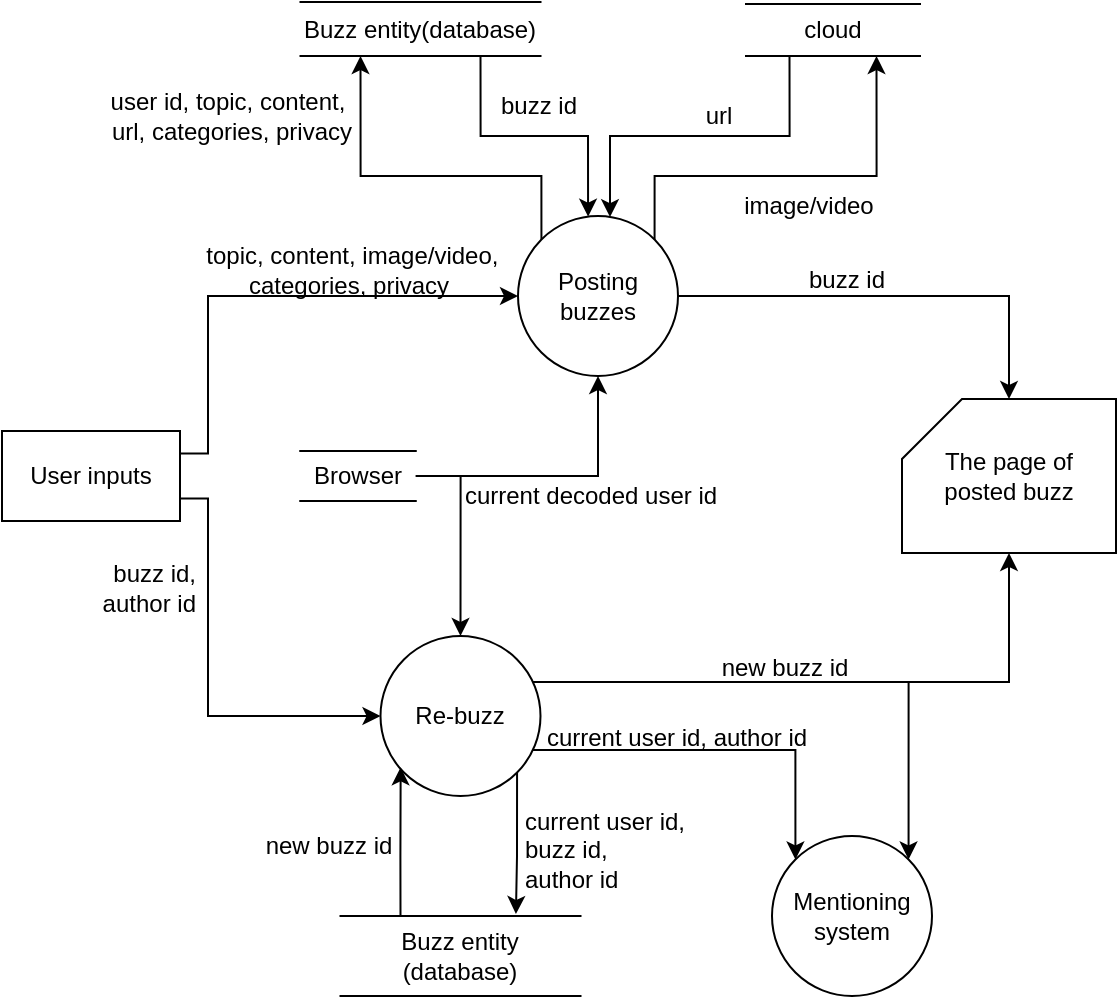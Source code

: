 <mxfile version="20.8.23" type="github">
  <diagram id="F--a-3hmtZKvsPh1SgEa" name="Page-1">
    <mxGraphModel dx="970" dy="507" grid="0" gridSize="10" guides="1" tooltips="1" connect="1" arrows="1" fold="1" page="1" pageScale="1" pageWidth="827" pageHeight="1169" math="0" shadow="0">
      <root>
        <mxCell id="0" />
        <mxCell id="1" parent="0" />
        <mxCell id="5" value="&lt;div style=&quot;border-color: var(--border-color);&quot;&gt;&amp;nbsp;topic, content, image/video,&lt;/div&gt;&lt;div style=&quot;border-color: var(--border-color);&quot;&gt;categories, privacy&lt;/div&gt;" style="text;html=1;align=center;verticalAlign=middle;resizable=0;points=[];autosize=1;strokeColor=none;fillColor=none;" parent="1" vertex="1">
          <mxGeometry x="221" y="303" width="167" height="40" as="geometry" />
        </mxCell>
        <mxCell id="f7tlU9r_WrtrK81TpgJr-44" style="edgeStyle=orthogonalEdgeStyle;rounded=0;orthogonalLoop=1;jettySize=auto;html=1;exitX=1;exitY=0.25;exitDx=0;exitDy=0;entryX=0;entryY=0.5;entryDx=0;entryDy=0;" parent="1" source="nNF2Ef3SBSo47ETLKS-o-5" target="f7tlU9r_WrtrK81TpgJr-43" edge="1">
          <mxGeometry relative="1" as="geometry">
            <Array as="points">
              <mxPoint x="235" y="415" />
              <mxPoint x="235" y="336" />
            </Array>
            <mxPoint x="220" y="411" as="sourcePoint" />
          </mxGeometry>
        </mxCell>
        <mxCell id="f7tlU9r_WrtrK81TpgJr-46" style="edgeStyle=orthogonalEdgeStyle;rounded=0;orthogonalLoop=1;jettySize=auto;html=1;exitX=1;exitY=0.75;exitDx=0;exitDy=0;entryX=0;entryY=0.5;entryDx=0;entryDy=0;" parent="1" source="nNF2Ef3SBSo47ETLKS-o-5" target="f7tlU9r_WrtrK81TpgJr-45" edge="1">
          <mxGeometry relative="1" as="geometry">
            <mxPoint x="220" y="441" as="sourcePoint" />
            <Array as="points">
              <mxPoint x="235" y="437" />
              <mxPoint x="235" y="546" />
            </Array>
          </mxGeometry>
        </mxCell>
        <mxCell id="f7tlU9r_WrtrK81TpgJr-57" style="edgeStyle=orthogonalEdgeStyle;rounded=0;orthogonalLoop=1;jettySize=auto;html=1;exitX=0;exitY=0;exitDx=0;exitDy=0;entryX=0.25;entryY=1;entryDx=0;entryDy=0;" parent="1" source="f7tlU9r_WrtrK81TpgJr-43" target="f7tlU9r_WrtrK81TpgJr-55" edge="1">
          <mxGeometry relative="1" as="geometry">
            <Array as="points">
              <mxPoint x="402" y="276" />
              <mxPoint x="311" y="276" />
            </Array>
          </mxGeometry>
        </mxCell>
        <mxCell id="f7tlU9r_WrtrK81TpgJr-61" style="edgeStyle=orthogonalEdgeStyle;rounded=0;orthogonalLoop=1;jettySize=auto;html=1;exitX=1;exitY=0;exitDx=0;exitDy=0;entryX=0.75;entryY=1;entryDx=0;entryDy=0;" parent="1" source="f7tlU9r_WrtrK81TpgJr-43" target="f7tlU9r_WrtrK81TpgJr-56" edge="1">
          <mxGeometry relative="1" as="geometry">
            <Array as="points">
              <mxPoint x="458" y="276" />
              <mxPoint x="570" y="276" />
            </Array>
          </mxGeometry>
        </mxCell>
        <mxCell id="f7tlU9r_WrtrK81TpgJr-76" style="edgeStyle=orthogonalEdgeStyle;rounded=0;orthogonalLoop=1;jettySize=auto;html=1;exitX=1;exitY=0.5;exitDx=0;exitDy=0;entryX=0.5;entryY=0;entryDx=0;entryDy=0;entryPerimeter=0;" parent="1" source="f7tlU9r_WrtrK81TpgJr-43" target="f7tlU9r_WrtrK81TpgJr-54" edge="1">
          <mxGeometry relative="1" as="geometry" />
        </mxCell>
        <mxCell id="f7tlU9r_WrtrK81TpgJr-43" value="Posting&lt;br&gt;buzzes" style="ellipse;whiteSpace=wrap;html=1;aspect=fixed;" parent="1" vertex="1">
          <mxGeometry x="390" y="296" width="80" height="80" as="geometry" />
        </mxCell>
        <mxCell id="f7tlU9r_WrtrK81TpgJr-75" style="edgeStyle=orthogonalEdgeStyle;rounded=0;orthogonalLoop=1;jettySize=auto;html=1;exitX=1;exitY=1;exitDx=0;exitDy=0;entryX=0.731;entryY=-0.025;entryDx=0;entryDy=0;entryPerimeter=0;" parent="1" source="f7tlU9r_WrtrK81TpgJr-45" target="f7tlU9r_WrtrK81TpgJr-70" edge="1">
          <mxGeometry relative="1" as="geometry" />
        </mxCell>
        <mxCell id="nNF2Ef3SBSo47ETLKS-o-12" style="edgeStyle=orthogonalEdgeStyle;rounded=0;orthogonalLoop=1;jettySize=auto;html=1;exitX=0.953;exitY=0.713;exitDx=0;exitDy=0;entryX=0;entryY=0;entryDx=0;entryDy=0;exitPerimeter=0;" edge="1" parent="1" source="f7tlU9r_WrtrK81TpgJr-45" target="f7tlU9r_WrtrK81TpgJr-53">
          <mxGeometry relative="1" as="geometry">
            <Array as="points">
              <mxPoint x="529" y="563" />
            </Array>
          </mxGeometry>
        </mxCell>
        <mxCell id="nNF2Ef3SBSo47ETLKS-o-13" style="edgeStyle=orthogonalEdgeStyle;rounded=0;orthogonalLoop=1;jettySize=auto;html=1;exitX=0.94;exitY=0.288;exitDx=0;exitDy=0;entryX=0.5;entryY=1;entryDx=0;entryDy=0;entryPerimeter=0;exitPerimeter=0;" edge="1" parent="1" source="f7tlU9r_WrtrK81TpgJr-45" target="f7tlU9r_WrtrK81TpgJr-54">
          <mxGeometry relative="1" as="geometry" />
        </mxCell>
        <mxCell id="nNF2Ef3SBSo47ETLKS-o-15" style="edgeStyle=orthogonalEdgeStyle;rounded=0;orthogonalLoop=1;jettySize=auto;html=1;exitX=0.951;exitY=0.288;exitDx=0;exitDy=0;entryX=1;entryY=0;entryDx=0;entryDy=0;exitPerimeter=0;" edge="1" parent="1" source="f7tlU9r_WrtrK81TpgJr-45" target="f7tlU9r_WrtrK81TpgJr-53">
          <mxGeometry relative="1" as="geometry" />
        </mxCell>
        <mxCell id="f7tlU9r_WrtrK81TpgJr-45" value="Re-buzz" style="ellipse;whiteSpace=wrap;html=1;aspect=fixed;" parent="1" vertex="1">
          <mxGeometry x="321.25" y="506" width="80" height="80" as="geometry" />
        </mxCell>
        <mxCell id="f7tlU9r_WrtrK81TpgJr-53" value="Mentioning system" style="ellipse;whiteSpace=wrap;html=1;aspect=fixed;" parent="1" vertex="1">
          <mxGeometry x="517" y="606" width="80" height="80" as="geometry" />
        </mxCell>
        <mxCell id="f7tlU9r_WrtrK81TpgJr-54" value="The page of&lt;br&gt;posted buzz" style="shape=card;whiteSpace=wrap;html=1;" parent="1" vertex="1">
          <mxGeometry x="582" y="387.5" width="107" height="77" as="geometry" />
        </mxCell>
        <mxCell id="f7tlU9r_WrtrK81TpgJr-60" style="edgeStyle=orthogonalEdgeStyle;rounded=0;orthogonalLoop=1;jettySize=auto;html=1;exitX=0.75;exitY=1;exitDx=0;exitDy=0;entryX=0.438;entryY=0.004;entryDx=0;entryDy=0;entryPerimeter=0;" parent="1" source="f7tlU9r_WrtrK81TpgJr-55" target="f7tlU9r_WrtrK81TpgJr-43" edge="1">
          <mxGeometry relative="1" as="geometry" />
        </mxCell>
        <mxCell id="f7tlU9r_WrtrK81TpgJr-55" value="Buzz entity(database)" style="shape=partialRectangle;whiteSpace=wrap;html=1;left=0;right=0;fillColor=none;rounded=0;strokeColor=default;fontFamily=Helvetica;fontSize=12;fontColor=default;" parent="1" vertex="1">
          <mxGeometry x="281.25" y="189" width="120" height="27" as="geometry" />
        </mxCell>
        <mxCell id="f7tlU9r_WrtrK81TpgJr-62" style="edgeStyle=orthogonalEdgeStyle;rounded=0;orthogonalLoop=1;jettySize=auto;html=1;exitX=0.25;exitY=1;exitDx=0;exitDy=0;entryX=0.575;entryY=0.007;entryDx=0;entryDy=0;entryPerimeter=0;" parent="1" source="f7tlU9r_WrtrK81TpgJr-56" target="f7tlU9r_WrtrK81TpgJr-43" edge="1">
          <mxGeometry relative="1" as="geometry" />
        </mxCell>
        <mxCell id="f7tlU9r_WrtrK81TpgJr-56" value="cloud" style="shape=partialRectangle;whiteSpace=wrap;html=1;left=0;right=0;fillColor=none;rounded=0;strokeColor=default;fontFamily=Helvetica;fontSize=12;fontColor=default;" parent="1" vertex="1">
          <mxGeometry x="504" y="190" width="87" height="26" as="geometry" />
        </mxCell>
        <mxCell id="f7tlU9r_WrtrK81TpgJr-63" value="image/video" style="text;html=1;align=center;verticalAlign=middle;resizable=0;points=[];autosize=1;strokeColor=none;fillColor=none;" parent="1" vertex="1">
          <mxGeometry x="490" y="276" width="90" height="30" as="geometry" />
        </mxCell>
        <mxCell id="f7tlU9r_WrtrK81TpgJr-64" value="url" style="text;html=1;align=center;verticalAlign=middle;resizable=0;points=[];autosize=1;strokeColor=none;fillColor=none;" parent="1" vertex="1">
          <mxGeometry x="470" y="231" width="40" height="30" as="geometry" />
        </mxCell>
        <mxCell id="f7tlU9r_WrtrK81TpgJr-65" value="buzz id" style="text;html=1;align=center;verticalAlign=middle;resizable=0;points=[];autosize=1;strokeColor=none;fillColor=none;" parent="1" vertex="1">
          <mxGeometry x="370" y="226" width="60" height="30" as="geometry" />
        </mxCell>
        <mxCell id="f7tlU9r_WrtrK81TpgJr-66" value="&lt;div style=&quot;&quot;&gt;user id, topic, content,&amp;nbsp;&lt;/div&gt;&lt;div style=&quot;&quot;&gt;url, categories, privacy&lt;/div&gt;" style="text;html=1;align=right;verticalAlign=middle;resizable=0;points=[];autosize=1;strokeColor=none;fillColor=none;" parent="1" vertex="1">
          <mxGeometry x="169" y="226" width="139" height="40" as="geometry" />
        </mxCell>
        <mxCell id="f7tlU9r_WrtrK81TpgJr-68" value="buzz id, &lt;br&gt;author id" style="text;html=1;align=right;verticalAlign=middle;resizable=0;points=[];autosize=1;strokeColor=none;fillColor=none;" parent="1" vertex="1">
          <mxGeometry x="165" y="462" width="65" height="40" as="geometry" />
        </mxCell>
        <mxCell id="f7tlU9r_WrtrK81TpgJr-74" style="edgeStyle=orthogonalEdgeStyle;rounded=0;orthogonalLoop=1;jettySize=auto;html=1;exitX=0.25;exitY=0;exitDx=0;exitDy=0;entryX=0.126;entryY=0.821;entryDx=0;entryDy=0;entryPerimeter=0;" parent="1" source="f7tlU9r_WrtrK81TpgJr-70" target="f7tlU9r_WrtrK81TpgJr-45" edge="1">
          <mxGeometry relative="1" as="geometry" />
        </mxCell>
        <mxCell id="f7tlU9r_WrtrK81TpgJr-70" value="Buzz entity (database)" style="shape=partialRectangle;whiteSpace=wrap;html=1;left=0;right=0;fillColor=none;rounded=0;strokeColor=default;fontFamily=Helvetica;fontSize=12;fontColor=default;" parent="1" vertex="1">
          <mxGeometry x="301.25" y="646" width="120" height="40" as="geometry" />
        </mxCell>
        <mxCell id="f7tlU9r_WrtrK81TpgJr-73" value="&lt;div style=&quot;text-align: left;&quot;&gt;current user id,&lt;/div&gt;&lt;div style=&quot;text-align: left;&quot;&gt;buzz id,&lt;/div&gt;&lt;div style=&quot;text-align: left;&quot;&gt;author id&lt;/div&gt;" style="text;html=1;align=center;verticalAlign=middle;resizable=0;points=[];autosize=1;strokeColor=none;fillColor=none;" parent="1" vertex="1">
          <mxGeometry x="384" y="586" width="98" height="54" as="geometry" />
        </mxCell>
        <mxCell id="f7tlU9r_WrtrK81TpgJr-80" value="current user id,&amp;nbsp;author id" style="text;html=1;align=center;verticalAlign=middle;resizable=0;points=[];autosize=1;strokeColor=none;fillColor=none;" parent="1" vertex="1">
          <mxGeometry x="395" y="544" width="148" height="26" as="geometry" />
        </mxCell>
        <mxCell id="f7tlU9r_WrtrK81TpgJr-81" value="new buzz id" style="text;html=1;align=center;verticalAlign=middle;resizable=0;points=[];autosize=1;strokeColor=none;fillColor=none;" parent="1" vertex="1">
          <mxGeometry x="250" y="596" width="90" height="30" as="geometry" />
        </mxCell>
        <mxCell id="nNF2Ef3SBSo47ETLKS-o-5" value="User inputs" style="rounded=0;whiteSpace=wrap;html=1;" vertex="1" parent="1">
          <mxGeometry x="132" y="403.5" width="89" height="45" as="geometry" />
        </mxCell>
        <mxCell id="nNF2Ef3SBSo47ETLKS-o-7" style="edgeStyle=orthogonalEdgeStyle;rounded=0;orthogonalLoop=1;jettySize=auto;html=1;exitX=1;exitY=0.5;exitDx=0;exitDy=0;entryX=0.5;entryY=0;entryDx=0;entryDy=0;" edge="1" parent="1" source="nNF2Ef3SBSo47ETLKS-o-6" target="f7tlU9r_WrtrK81TpgJr-45">
          <mxGeometry relative="1" as="geometry" />
        </mxCell>
        <mxCell id="nNF2Ef3SBSo47ETLKS-o-8" style="edgeStyle=orthogonalEdgeStyle;rounded=0;orthogonalLoop=1;jettySize=auto;html=1;exitX=1;exitY=0.5;exitDx=0;exitDy=0;entryX=0.5;entryY=1;entryDx=0;entryDy=0;" edge="1" parent="1" source="nNF2Ef3SBSo47ETLKS-o-6" target="f7tlU9r_WrtrK81TpgJr-43">
          <mxGeometry relative="1" as="geometry" />
        </mxCell>
        <mxCell id="nNF2Ef3SBSo47ETLKS-o-6" value="Browser" style="shape=partialRectangle;whiteSpace=wrap;html=1;left=0;right=0;fillColor=none;rounded=0;strokeColor=default;fontFamily=Helvetica;fontSize=12;fontColor=default;" vertex="1" parent="1">
          <mxGeometry x="281.13" y="413.5" width="57.75" height="25" as="geometry" />
        </mxCell>
        <mxCell id="nNF2Ef3SBSo47ETLKS-o-9" value="current decoded user id" style="text;html=1;align=center;verticalAlign=middle;resizable=0;points=[];autosize=1;strokeColor=none;fillColor=none;" vertex="1" parent="1">
          <mxGeometry x="354" y="422.5" width="144" height="26" as="geometry" />
        </mxCell>
        <mxCell id="nNF2Ef3SBSo47ETLKS-o-10" value="buzz id" style="text;html=1;align=center;verticalAlign=middle;resizable=0;points=[];autosize=1;strokeColor=none;fillColor=none;" vertex="1" parent="1">
          <mxGeometry x="526" y="315" width="56" height="26" as="geometry" />
        </mxCell>
        <mxCell id="nNF2Ef3SBSo47ETLKS-o-11" value="new buzz id" style="text;html=1;align=center;verticalAlign=middle;resizable=0;points=[];autosize=1;strokeColor=none;fillColor=none;" vertex="1" parent="1">
          <mxGeometry x="482" y="509" width="81" height="26" as="geometry" />
        </mxCell>
      </root>
    </mxGraphModel>
  </diagram>
</mxfile>
